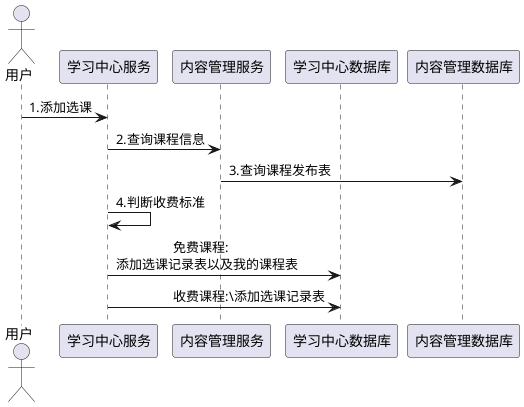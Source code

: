 @startuml


actor 用户 as user

participant "学习中心服务" as learning_service
participant "内容管理服务" as content_service
participant "学习中心数据库" as learning_db
participant "内容管理数据库" as content_db


user->learning_service: 1.添加选课
learning_service->content_service: 2.查询课程信息
content_service->content_db: 3.查询课程发布表
learning_service->learning_service: 4.判断收费标准
learning_service->learning_db: \t\t 免费课程:\n添加选课记录表以及我的课程表
learning_service->learning_db: \t\t 收费课程:\添加选课记录表





@enduml